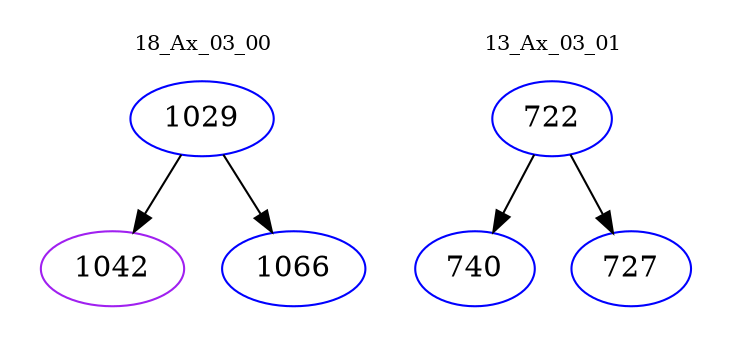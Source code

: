 digraph{
subgraph cluster_0 {
color = white
label = "18_Ax_03_00";
fontsize=10;
T0_1029 [label="1029", color="blue"]
T0_1029 -> T0_1042 [color="black"]
T0_1042 [label="1042", color="purple"]
T0_1029 -> T0_1066 [color="black"]
T0_1066 [label="1066", color="blue"]
}
subgraph cluster_1 {
color = white
label = "13_Ax_03_01";
fontsize=10;
T1_722 [label="722", color="blue"]
T1_722 -> T1_740 [color="black"]
T1_740 [label="740", color="blue"]
T1_722 -> T1_727 [color="black"]
T1_727 [label="727", color="blue"]
}
}
